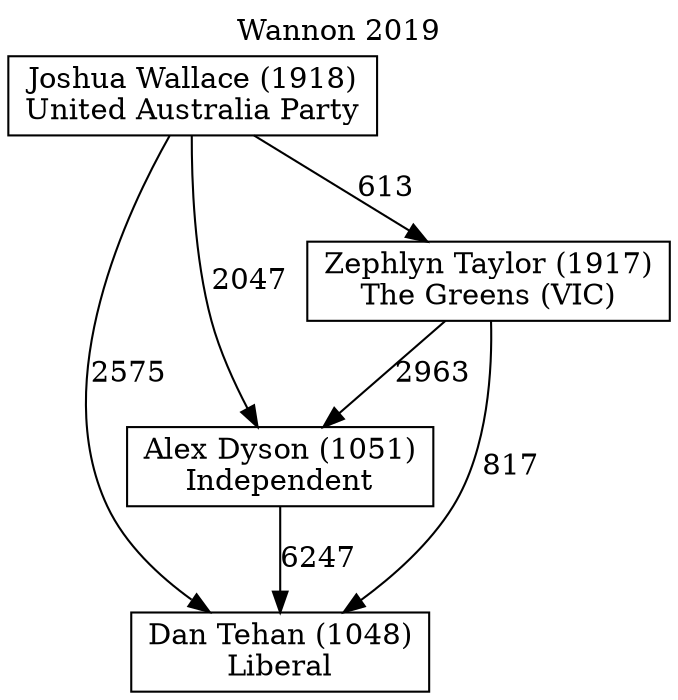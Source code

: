 // House preference flow
digraph "Dan Tehan (1048)_Wannon_2019" {
	graph [label="Wannon 2019" labelloc=t mclimit=10]
	node [shape=box]
	"Dan Tehan (1048)" [label="Dan Tehan (1048)
Liberal"]
	"Alex Dyson (1051)" [label="Alex Dyson (1051)
Independent"]
	"Zephlyn Taylor (1917)" [label="Zephlyn Taylor (1917)
The Greens (VIC)"]
	"Joshua Wallace (1918)" [label="Joshua Wallace (1918)
United Australia Party"]
	"Alex Dyson (1051)" -> "Dan Tehan (1048)" [label=6247]
	"Zephlyn Taylor (1917)" -> "Alex Dyson (1051)" [label=2963]
	"Joshua Wallace (1918)" -> "Zephlyn Taylor (1917)" [label=613]
	"Zephlyn Taylor (1917)" -> "Dan Tehan (1048)" [label=817]
	"Joshua Wallace (1918)" -> "Dan Tehan (1048)" [label=2575]
	"Joshua Wallace (1918)" -> "Alex Dyson (1051)" [label=2047]
}
